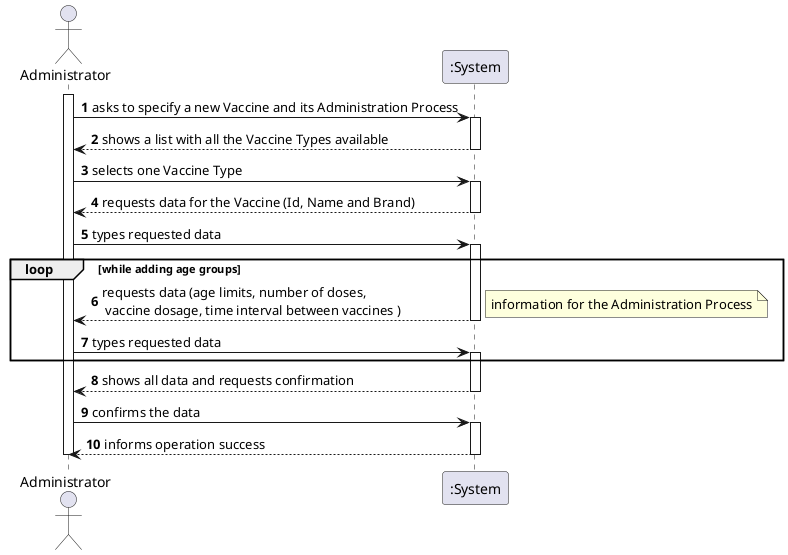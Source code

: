 @startuml

autonumber
actor "Administrator" as A

activate A
A -> ":System" : asks to specify a new Vaccine and its Administration Process

activate ":System"
":System" --> A : shows a list with all the Vaccine Types available
deactivate ":System"

A -> ":System" : selects one Vaccine Type

activate ":System"
":System" --> A : requests data for the Vaccine (Id, Name and Brand)
deactivate ":System"
A -> ":System" : types requested data

activate ":System"

loop while adding age groups
 ":System" --> A : requests data (age limits, number of doses,\n vaccine dosage, time interval between vaccines )

note right
information for the Administration Process
end note
deactivate ":System"

A -> ":System" : types requested data
activate ":System"

end

":System" --> A : shows all data and requests confirmation
deactivate ":System"

A -> ":System" : confirms the data

activate ":System"
":System" --> A : informs operation success
deactivate ":System"

deactivate A

@enduml
